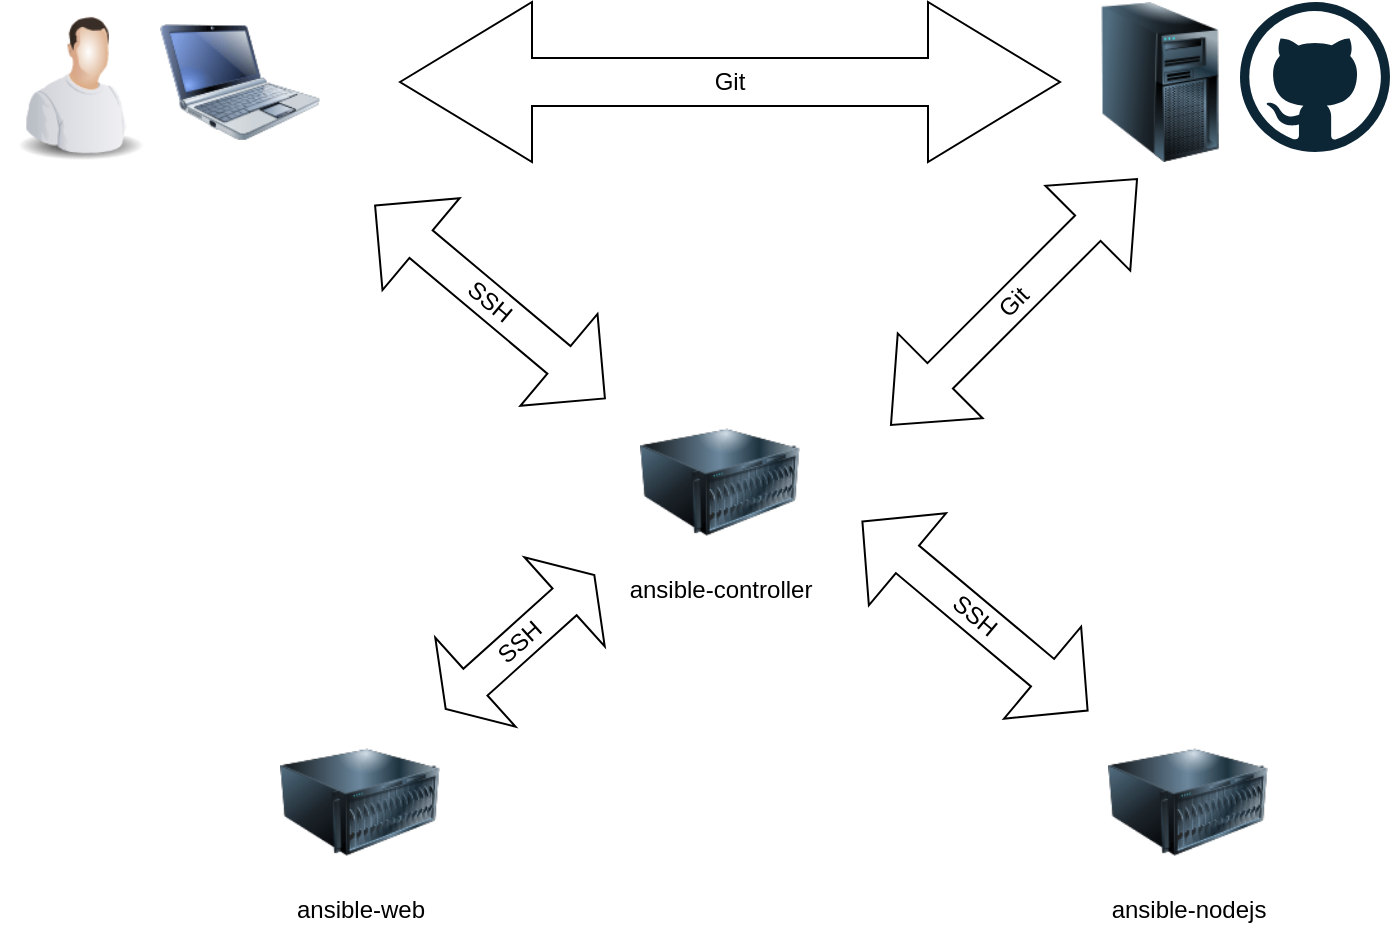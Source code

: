 <mxfile version="12.3.2" type="github" pages="1">
  <diagram id="L1c6QgTKYNoORSt2MQud" name="Page-1">
    <mxGraphModel dx="946" dy="553" grid="1" gridSize="10" guides="1" tooltips="1" connect="1" arrows="1" fold="1" page="1" pageScale="1" pageWidth="850" pageHeight="1100" math="0" shadow="0">
      <root>
        <mxCell id="0"/>
        <mxCell id="1" parent="0"/>
        <mxCell id="F4Z1pNz7qUs1LK6xWluZ-1" value="" style="image;html=1;labelBackgroundColor=#ffffff;image=img/lib/clip_art/computers/Netbook_128x128.png" parent="1" vertex="1">
          <mxGeometry x="100" y="40" width="80" height="80" as="geometry"/>
        </mxCell>
        <mxCell id="F4Z1pNz7qUs1LK6xWluZ-2" value="ansible-controller" style="image;html=1;labelBackgroundColor=#ffffff;image=img/lib/clip_art/computers/Server_128x128.png" parent="1" vertex="1">
          <mxGeometry x="340" y="240" width="80" height="80" as="geometry"/>
        </mxCell>
        <mxCell id="F4Z1pNz7qUs1LK6xWluZ-3" value="ansible-web" style="image;html=1;labelBackgroundColor=#ffffff;image=img/lib/clip_art/computers/Server_128x128.png" parent="1" vertex="1">
          <mxGeometry x="160" y="400" width="80" height="80" as="geometry"/>
        </mxCell>
        <mxCell id="F4Z1pNz7qUs1LK6xWluZ-4" value="ansible-nodejs" style="image;html=1;labelBackgroundColor=#ffffff;image=img/lib/clip_art/computers/Server_128x128.png" parent="1" vertex="1">
          <mxGeometry x="574" y="400" width="80" height="80" as="geometry"/>
        </mxCell>
        <mxCell id="F4Z1pNz7qUs1LK6xWluZ-5" value="" style="image;html=1;labelBackgroundColor=#ffffff;image=img/lib/clip_art/computers/Server_Tower_128x128.png" parent="1" vertex="1">
          <mxGeometry x="560" y="40" width="80" height="80" as="geometry"/>
        </mxCell>
        <mxCell id="mxpZVYRGwFoeAoN_xsZh-1" value="" style="image;html=1;labelBackgroundColor=#ffffff;image=img/lib/clip_art/people/Worker_Man_128x128.png" parent="1" vertex="1">
          <mxGeometry x="20" y="40" width="80" height="80" as="geometry"/>
        </mxCell>
        <mxCell id="mxpZVYRGwFoeAoN_xsZh-2" value="" style="dashed=0;outlineConnect=0;html=1;align=center;labelPosition=center;verticalLabelPosition=bottom;verticalAlign=top;shape=mxgraph.weblogos.github" parent="1" vertex="1">
          <mxGeometry x="640" y="40" width="75" height="75" as="geometry"/>
        </mxCell>
        <mxCell id="P4Erm-toOCTM8WnYmhQi-2" value="Git" style="shape=doubleArrow;whiteSpace=wrap;html=1;" parent="1" vertex="1">
          <mxGeometry x="220" y="40" width="330" height="80" as="geometry"/>
        </mxCell>
        <mxCell id="P4Erm-toOCTM8WnYmhQi-5" value="Git" style="shape=doubleArrow;whiteSpace=wrap;html=1;rotation=-45;" parent="1" vertex="1">
          <mxGeometry x="440" y="160" width="174" height="60" as="geometry"/>
        </mxCell>
        <mxCell id="P4Erm-toOCTM8WnYmhQi-6" value="SSH" style="shape=doubleArrow;whiteSpace=wrap;html=1;rotation=40;" parent="1" vertex="1">
          <mxGeometry x="190" y="160" width="150" height="60" as="geometry"/>
        </mxCell>
        <mxCell id="P4Erm-toOCTM8WnYmhQi-7" value="SSH" style="shape=doubleArrow;whiteSpace=wrap;html=1;rotation=-42;" parent="1" vertex="1">
          <mxGeometry x="230" y="330" width="100" height="60" as="geometry"/>
        </mxCell>
        <mxCell id="P4Erm-toOCTM8WnYmhQi-8" value="SSH" style="shape=doubleArrow;whiteSpace=wrap;html=1;rotation=40;" parent="1" vertex="1">
          <mxGeometry x="434" y="317" width="147" height="60" as="geometry"/>
        </mxCell>
      </root>
    </mxGraphModel>
  </diagram>
</mxfile>
